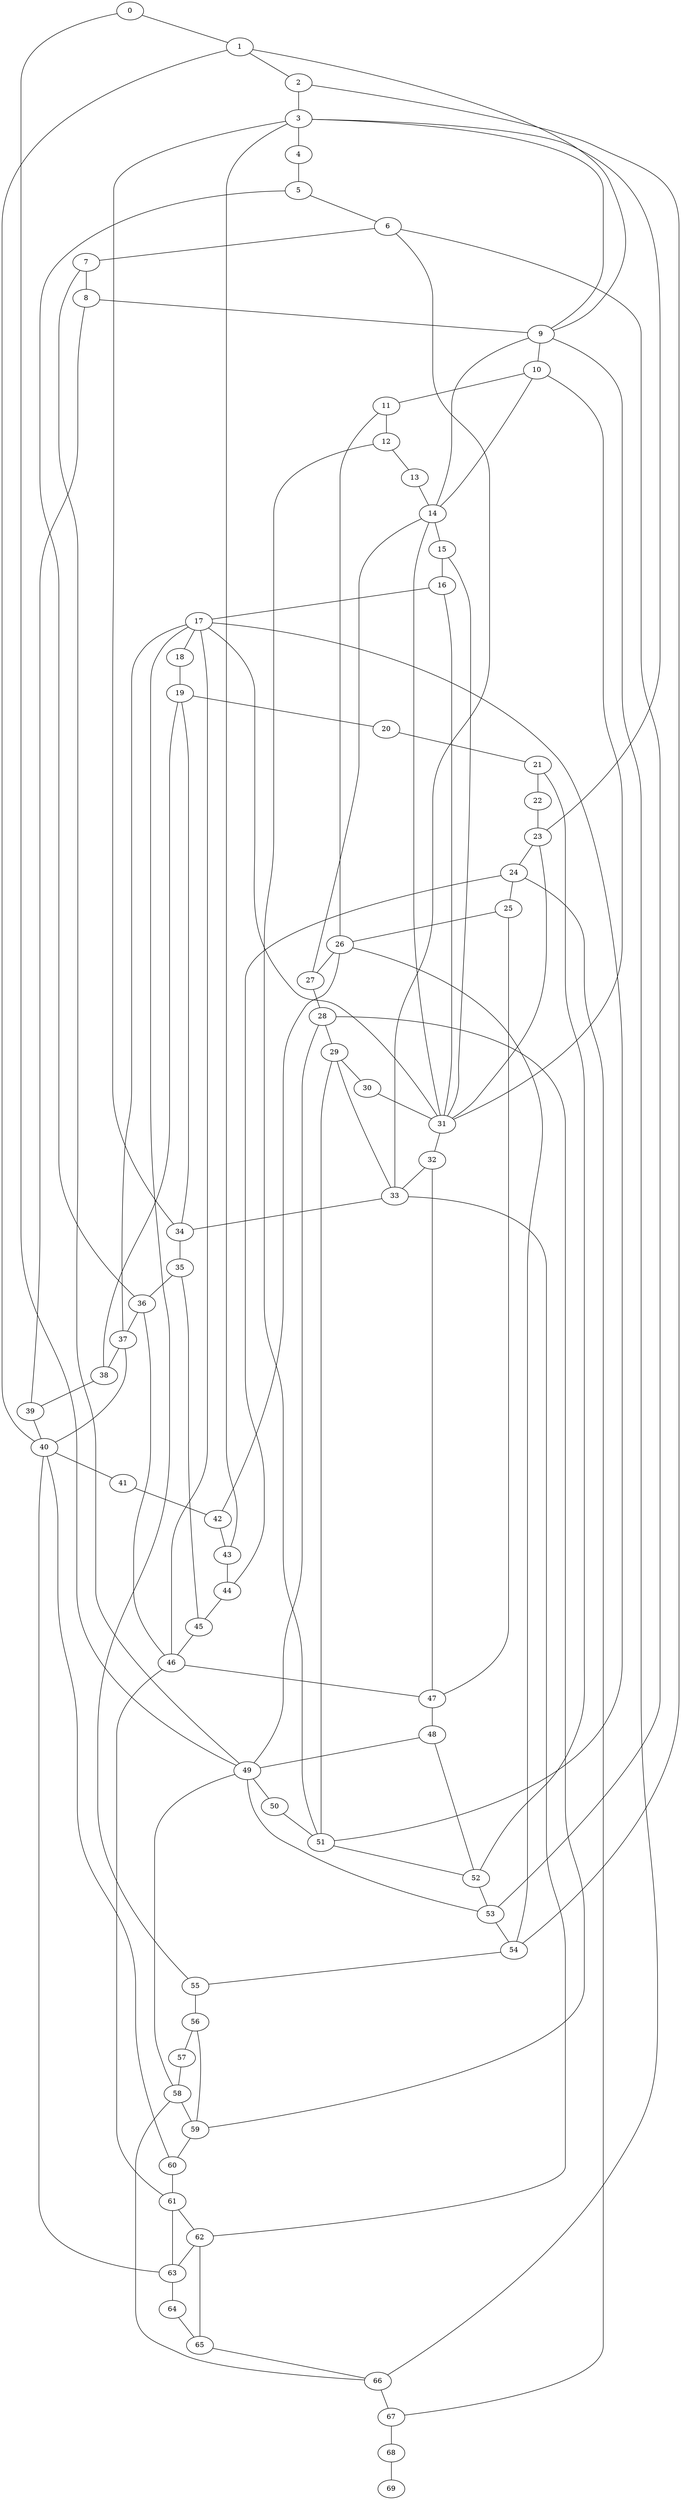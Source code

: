 
graph graphname {
    0 -- 1
0 -- 49
1 -- 2
1 -- 9
1 -- 40
2 -- 3
2 -- 54
3 -- 4
3 -- 43
3 -- 34
3 -- 23
3 -- 9
4 -- 5
5 -- 6
5 -- 36
6 -- 7
6 -- 53
6 -- 33
7 -- 8
7 -- 49
8 -- 9
8 -- 39
9 -- 10
9 -- 14
9 -- 66
10 -- 11
10 -- 31
10 -- 14
11 -- 12
11 -- 26
12 -- 13
12 -- 51
13 -- 14
14 -- 15
14 -- 31
14 -- 27
15 -- 16
15 -- 31
16 -- 17
16 -- 31
17 -- 18
17 -- 46
17 -- 37
17 -- 51
17 -- 55
17 -- 31
18 -- 19
19 -- 20
19 -- 38
19 -- 34
20 -- 21
21 -- 22
21 -- 52
22 -- 23
23 -- 24
23 -- 31
24 -- 25
24 -- 67
24 -- 44
25 -- 26
25 -- 47
26 -- 27
26 -- 42
26 -- 54
27 -- 28
28 -- 29
28 -- 59
28 -- 49
29 -- 30
29 -- 33
29 -- 51
30 -- 31
31 -- 32
32 -- 33
32 -- 47
33 -- 34
33 -- 62
34 -- 35
35 -- 36
35 -- 45
36 -- 37
36 -- 46
37 -- 38
37 -- 40
38 -- 39
39 -- 40
40 -- 41
40 -- 63
40 -- 60
41 -- 42
42 -- 43
43 -- 44
44 -- 45
45 -- 46
46 -- 47
46 -- 61
47 -- 48
48 -- 49
48 -- 52
49 -- 50
49 -- 53
49 -- 58
50 -- 51
51 -- 52
52 -- 53
53 -- 54
54 -- 55
55 -- 56
56 -- 57
56 -- 59
57 -- 58
58 -- 59
58 -- 66
59 -- 60
60 -- 61
61 -- 62
61 -- 63
62 -- 63
62 -- 65
63 -- 64
64 -- 65
65 -- 66
66 -- 67
67 -- 68
68 -- 69

}
